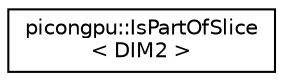 digraph "Graphical Class Hierarchy"
{
 // LATEX_PDF_SIZE
  edge [fontname="Helvetica",fontsize="10",labelfontname="Helvetica",labelfontsize="10"];
  node [fontname="Helvetica",fontsize="10",shape=record];
  rankdir="LR";
  Node0 [label="picongpu::IsPartOfSlice\l\< DIM2 \>",height=0.2,width=0.4,color="black", fillcolor="white", style="filled",URL="$structpicongpu_1_1_is_part_of_slice_3_01_d_i_m2_01_4.html",tooltip=" "];
}
